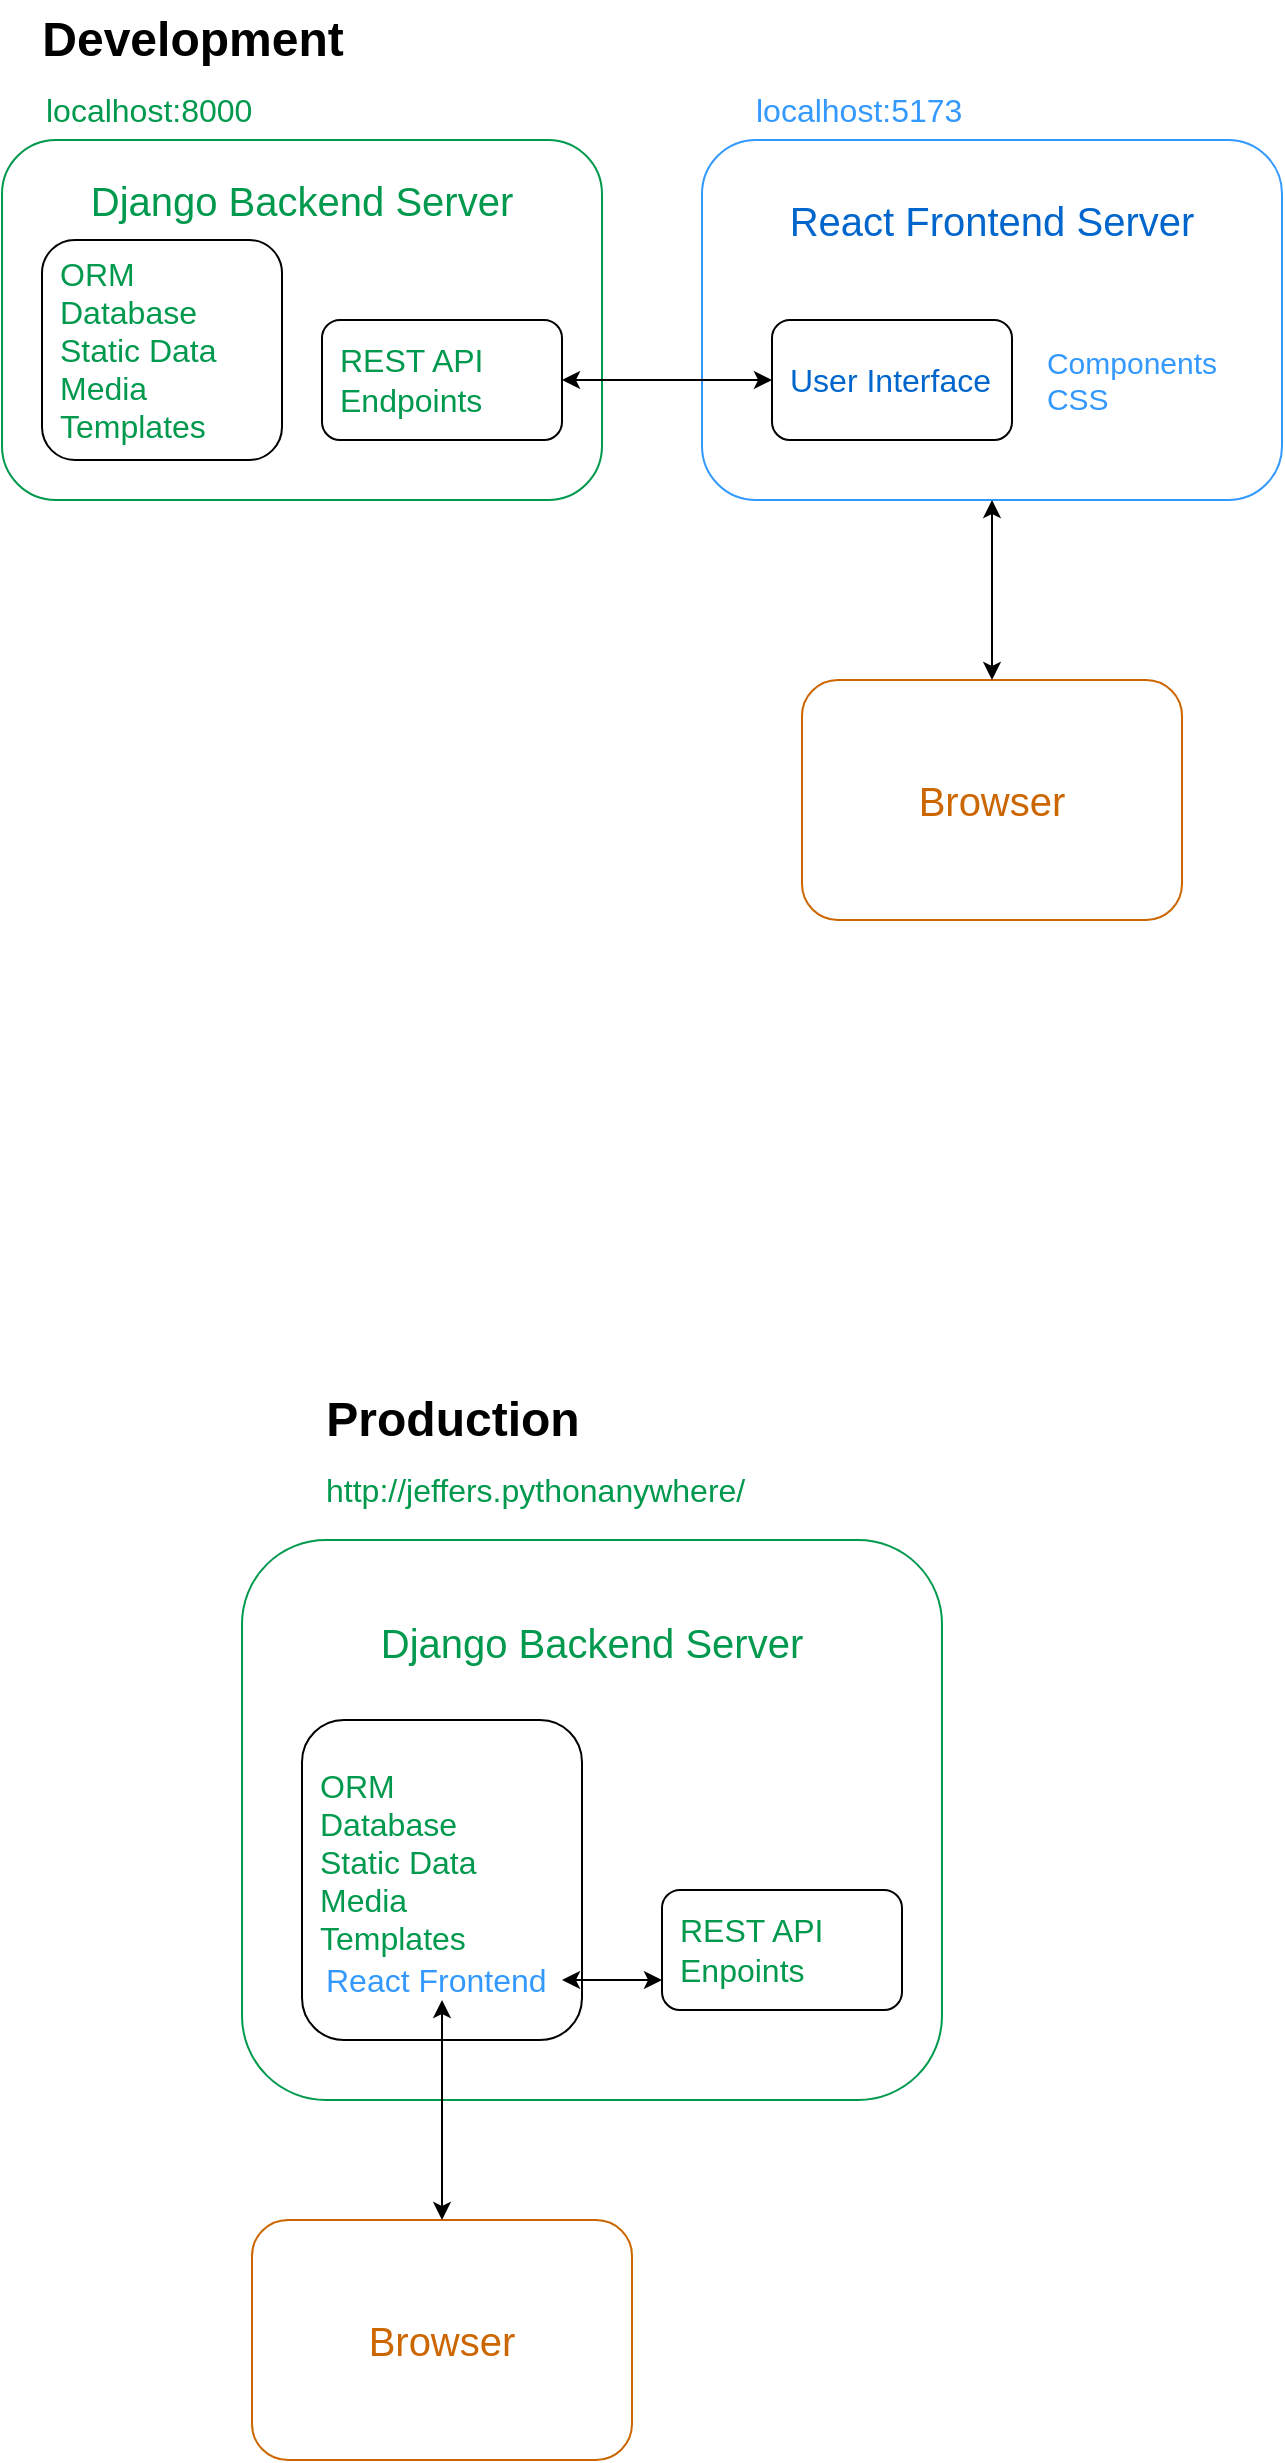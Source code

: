 <mxfile version="21.6.5" type="device">
  <diagram name="Page-1" id="i-FvGhKGfSOpdol5bYU-">
    <mxGraphModel dx="1434" dy="873" grid="1" gridSize="10" guides="1" tooltips="1" connect="1" arrows="1" fold="1" page="1" pageScale="1" pageWidth="1169" pageHeight="1654" math="0" shadow="0">
      <root>
        <mxCell id="0" />
        <mxCell id="1" parent="0" />
        <mxCell id="bKMs-mfrJNzN0bHwxfFm-3" value="Django Backend Server" style="rounded=1;whiteSpace=wrap;html=1;strokeColor=#00994D;spacingBottom=120;fontColor=#00994D;fontSize=20;" vertex="1" parent="1">
          <mxGeometry x="200" y="180" width="300" height="180" as="geometry" />
        </mxCell>
        <mxCell id="bKMs-mfrJNzN0bHwxfFm-4" value="&lt;font style=&quot;font-size: 20px;&quot; color=&quot;#0066cc&quot;&gt;React Frontend Server&lt;/font&gt;" style="rounded=1;whiteSpace=wrap;html=1;strokeColor=#3399FF;spacingBottom=100;" vertex="1" parent="1">
          <mxGeometry x="550" y="180" width="290" height="180" as="geometry" />
        </mxCell>
        <mxCell id="bKMs-mfrJNzN0bHwxfFm-5" value="Browser" style="rounded=1;whiteSpace=wrap;html=1;strokeColor=#CC6600;fontColor=#CC6600;fontSize=20;" vertex="1" parent="1">
          <mxGeometry x="600" y="450" width="190" height="120" as="geometry" />
        </mxCell>
        <mxCell id="bKMs-mfrJNzN0bHwxfFm-7" value="&lt;font style=&quot;font-size: 16px;&quot;&gt;ORM &lt;br&gt;Database&lt;br&gt;Static Data&lt;br&gt;Media&lt;br&gt;Templates&lt;br&gt;&lt;/font&gt;" style="rounded=1;whiteSpace=wrap;html=1;align=left;spacingLeft=7;fontColor=#00994D;" vertex="1" parent="1">
          <mxGeometry x="220" y="230" width="120" height="110" as="geometry" />
        </mxCell>
        <mxCell id="bKMs-mfrJNzN0bHwxfFm-8" value="&lt;font style=&quot;font-size: 16px;&quot;&gt;REST API&lt;br&gt;Endpoints&lt;/font&gt;" style="rounded=1;whiteSpace=wrap;html=1;align=left;spacingLeft=7;fontColor=#00994D;" vertex="1" parent="1">
          <mxGeometry x="360" y="270" width="120" height="60" as="geometry" />
        </mxCell>
        <mxCell id="bKMs-mfrJNzN0bHwxfFm-9" value="&lt;font style=&quot;font-size: 16px;&quot;&gt;User Interface&lt;/font&gt;" style="rounded=1;whiteSpace=wrap;html=1;align=left;spacingLeft=7;fontColor=#0066CC;" vertex="1" parent="1">
          <mxGeometry x="585" y="270" width="120" height="60" as="geometry" />
        </mxCell>
        <mxCell id="bKMs-mfrJNzN0bHwxfFm-10" value="" style="endArrow=classic;startArrow=classic;html=1;rounded=0;exitX=1;exitY=0.5;exitDx=0;exitDy=0;entryX=0;entryY=0.5;entryDx=0;entryDy=0;" edge="1" parent="1" source="bKMs-mfrJNzN0bHwxfFm-8" target="bKMs-mfrJNzN0bHwxfFm-9">
          <mxGeometry width="50" height="50" relative="1" as="geometry">
            <mxPoint x="560" y="390" as="sourcePoint" />
            <mxPoint x="610" y="340" as="targetPoint" />
          </mxGeometry>
        </mxCell>
        <mxCell id="bKMs-mfrJNzN0bHwxfFm-11" value="" style="endArrow=classic;startArrow=classic;html=1;rounded=0;entryX=0.5;entryY=0;entryDx=0;entryDy=0;exitX=0.5;exitY=1;exitDx=0;exitDy=0;" edge="1" parent="1" source="bKMs-mfrJNzN0bHwxfFm-4" target="bKMs-mfrJNzN0bHwxfFm-5">
          <mxGeometry width="50" height="50" relative="1" as="geometry">
            <mxPoint x="560" y="390" as="sourcePoint" />
            <mxPoint x="610" y="340" as="targetPoint" />
          </mxGeometry>
        </mxCell>
        <mxCell id="bKMs-mfrJNzN0bHwxfFm-12" value="localhost:8000" style="text;html=1;strokeColor=none;fillColor=none;align=left;verticalAlign=middle;whiteSpace=wrap;rounded=0;fontSize=16;fontColor=#00994D;" vertex="1" parent="1">
          <mxGeometry x="220" y="150" width="140" height="30" as="geometry" />
        </mxCell>
        <mxCell id="bKMs-mfrJNzN0bHwxfFm-13" value="&lt;font color=&quot;#3399ff&quot;&gt;localhost:5173&lt;/font&gt;" style="text;html=1;strokeColor=none;fillColor=none;align=left;verticalAlign=middle;whiteSpace=wrap;rounded=0;fontSize=16;fontColor=#00994D;" vertex="1" parent="1">
          <mxGeometry x="575" y="155" width="140" height="20" as="geometry" />
        </mxCell>
        <mxCell id="bKMs-mfrJNzN0bHwxfFm-14" value="Components&lt;br style=&quot;font-size: 15px;&quot;&gt;&lt;div style=&quot;text-align: left; font-size: 15px;&quot;&gt;&lt;span style=&quot;background-color: initial; font-size: 15px;&quot;&gt;CSS&lt;/span&gt;&lt;/div&gt;" style="text;html=1;strokeColor=none;fillColor=none;align=center;verticalAlign=middle;whiteSpace=wrap;rounded=0;fontSize=15;fontColor=#3399FF;" vertex="1" parent="1">
          <mxGeometry x="710" y="270" width="110" height="60" as="geometry" />
        </mxCell>
        <mxCell id="bKMs-mfrJNzN0bHwxfFm-15" value="Browser" style="rounded=1;whiteSpace=wrap;html=1;strokeColor=#CC6600;fontColor=#CC6600;fontSize=20;" vertex="1" parent="1">
          <mxGeometry x="325" y="1220" width="190" height="120" as="geometry" />
        </mxCell>
        <mxCell id="bKMs-mfrJNzN0bHwxfFm-16" value="Django Backend Server" style="rounded=1;whiteSpace=wrap;html=1;strokeColor=#00994D;spacingBottom=179;fontColor=#00994D;fontSize=20;" vertex="1" parent="1">
          <mxGeometry x="320" y="880" width="350" height="280" as="geometry" />
        </mxCell>
        <mxCell id="bKMs-mfrJNzN0bHwxfFm-17" value="&lt;font style=&quot;font-size: 16px;&quot;&gt;ORM &lt;br&gt;Database&lt;br&gt;Static Data&lt;br&gt;Media&lt;br&gt;Templates&lt;br&gt;&lt;/font&gt;" style="rounded=1;whiteSpace=wrap;html=1;align=left;spacingLeft=7;fontColor=#00994D;spacingBottom=18;" vertex="1" parent="1">
          <mxGeometry x="350" y="970" width="140" height="160" as="geometry" />
        </mxCell>
        <mxCell id="bKMs-mfrJNzN0bHwxfFm-19" value="&lt;font style=&quot;font-size: 16px;&quot;&gt;REST API&lt;br&gt;Enpoints&lt;/font&gt;" style="rounded=1;whiteSpace=wrap;html=1;align=left;spacingLeft=7;fontColor=#00994D;" vertex="1" parent="1">
          <mxGeometry x="530" y="1055" width="120" height="60" as="geometry" />
        </mxCell>
        <mxCell id="bKMs-mfrJNzN0bHwxfFm-20" value="&lt;font color=&quot;#3399ff&quot;&gt;React Frontend&lt;/font&gt;" style="text;html=1;strokeColor=none;fillColor=none;align=left;verticalAlign=middle;whiteSpace=wrap;rounded=0;fontSize=16;fontColor=#00994D;" vertex="1" parent="1">
          <mxGeometry x="360" y="1090" width="120" height="20" as="geometry" />
        </mxCell>
        <mxCell id="bKMs-mfrJNzN0bHwxfFm-21" value="" style="endArrow=classic;startArrow=classic;html=1;rounded=0;entryX=1;entryY=0.5;entryDx=0;entryDy=0;exitX=0;exitY=0.75;exitDx=0;exitDy=0;" edge="1" parent="1" source="bKMs-mfrJNzN0bHwxfFm-19" target="bKMs-mfrJNzN0bHwxfFm-20">
          <mxGeometry width="50" height="50" relative="1" as="geometry">
            <mxPoint x="590" y="830" as="sourcePoint" />
            <mxPoint x="640" y="780" as="targetPoint" />
          </mxGeometry>
        </mxCell>
        <mxCell id="bKMs-mfrJNzN0bHwxfFm-22" value="" style="endArrow=classic;startArrow=classic;html=1;rounded=0;exitX=0.5;exitY=1;exitDx=0;exitDy=0;entryX=0.5;entryY=0;entryDx=0;entryDy=0;" edge="1" parent="1" source="bKMs-mfrJNzN0bHwxfFm-20" target="bKMs-mfrJNzN0bHwxfFm-15">
          <mxGeometry width="50" height="50" relative="1" as="geometry">
            <mxPoint x="590" y="950" as="sourcePoint" />
            <mxPoint x="640" y="900" as="targetPoint" />
          </mxGeometry>
        </mxCell>
        <mxCell id="bKMs-mfrJNzN0bHwxfFm-23" value="http://jeffers.pythonanywhere/" style="text;html=1;strokeColor=none;fillColor=none;align=left;verticalAlign=middle;whiteSpace=wrap;rounded=0;fontSize=16;fontColor=#00994D;" vertex="1" parent="1">
          <mxGeometry x="360" y="840" width="250" height="30" as="geometry" />
        </mxCell>
        <mxCell id="bKMs-mfrJNzN0bHwxfFm-25" value="Development" style="text;strokeColor=none;fillColor=none;html=1;fontSize=24;fontStyle=1;verticalAlign=middle;align=center;" vertex="1" parent="1">
          <mxGeometry x="220" y="110" width="150" height="40" as="geometry" />
        </mxCell>
        <mxCell id="bKMs-mfrJNzN0bHwxfFm-26" value="Production" style="text;strokeColor=none;fillColor=none;html=1;fontSize=24;fontStyle=1;verticalAlign=middle;align=center;" vertex="1" parent="1">
          <mxGeometry x="360" y="800" width="130" height="40" as="geometry" />
        </mxCell>
      </root>
    </mxGraphModel>
  </diagram>
</mxfile>
